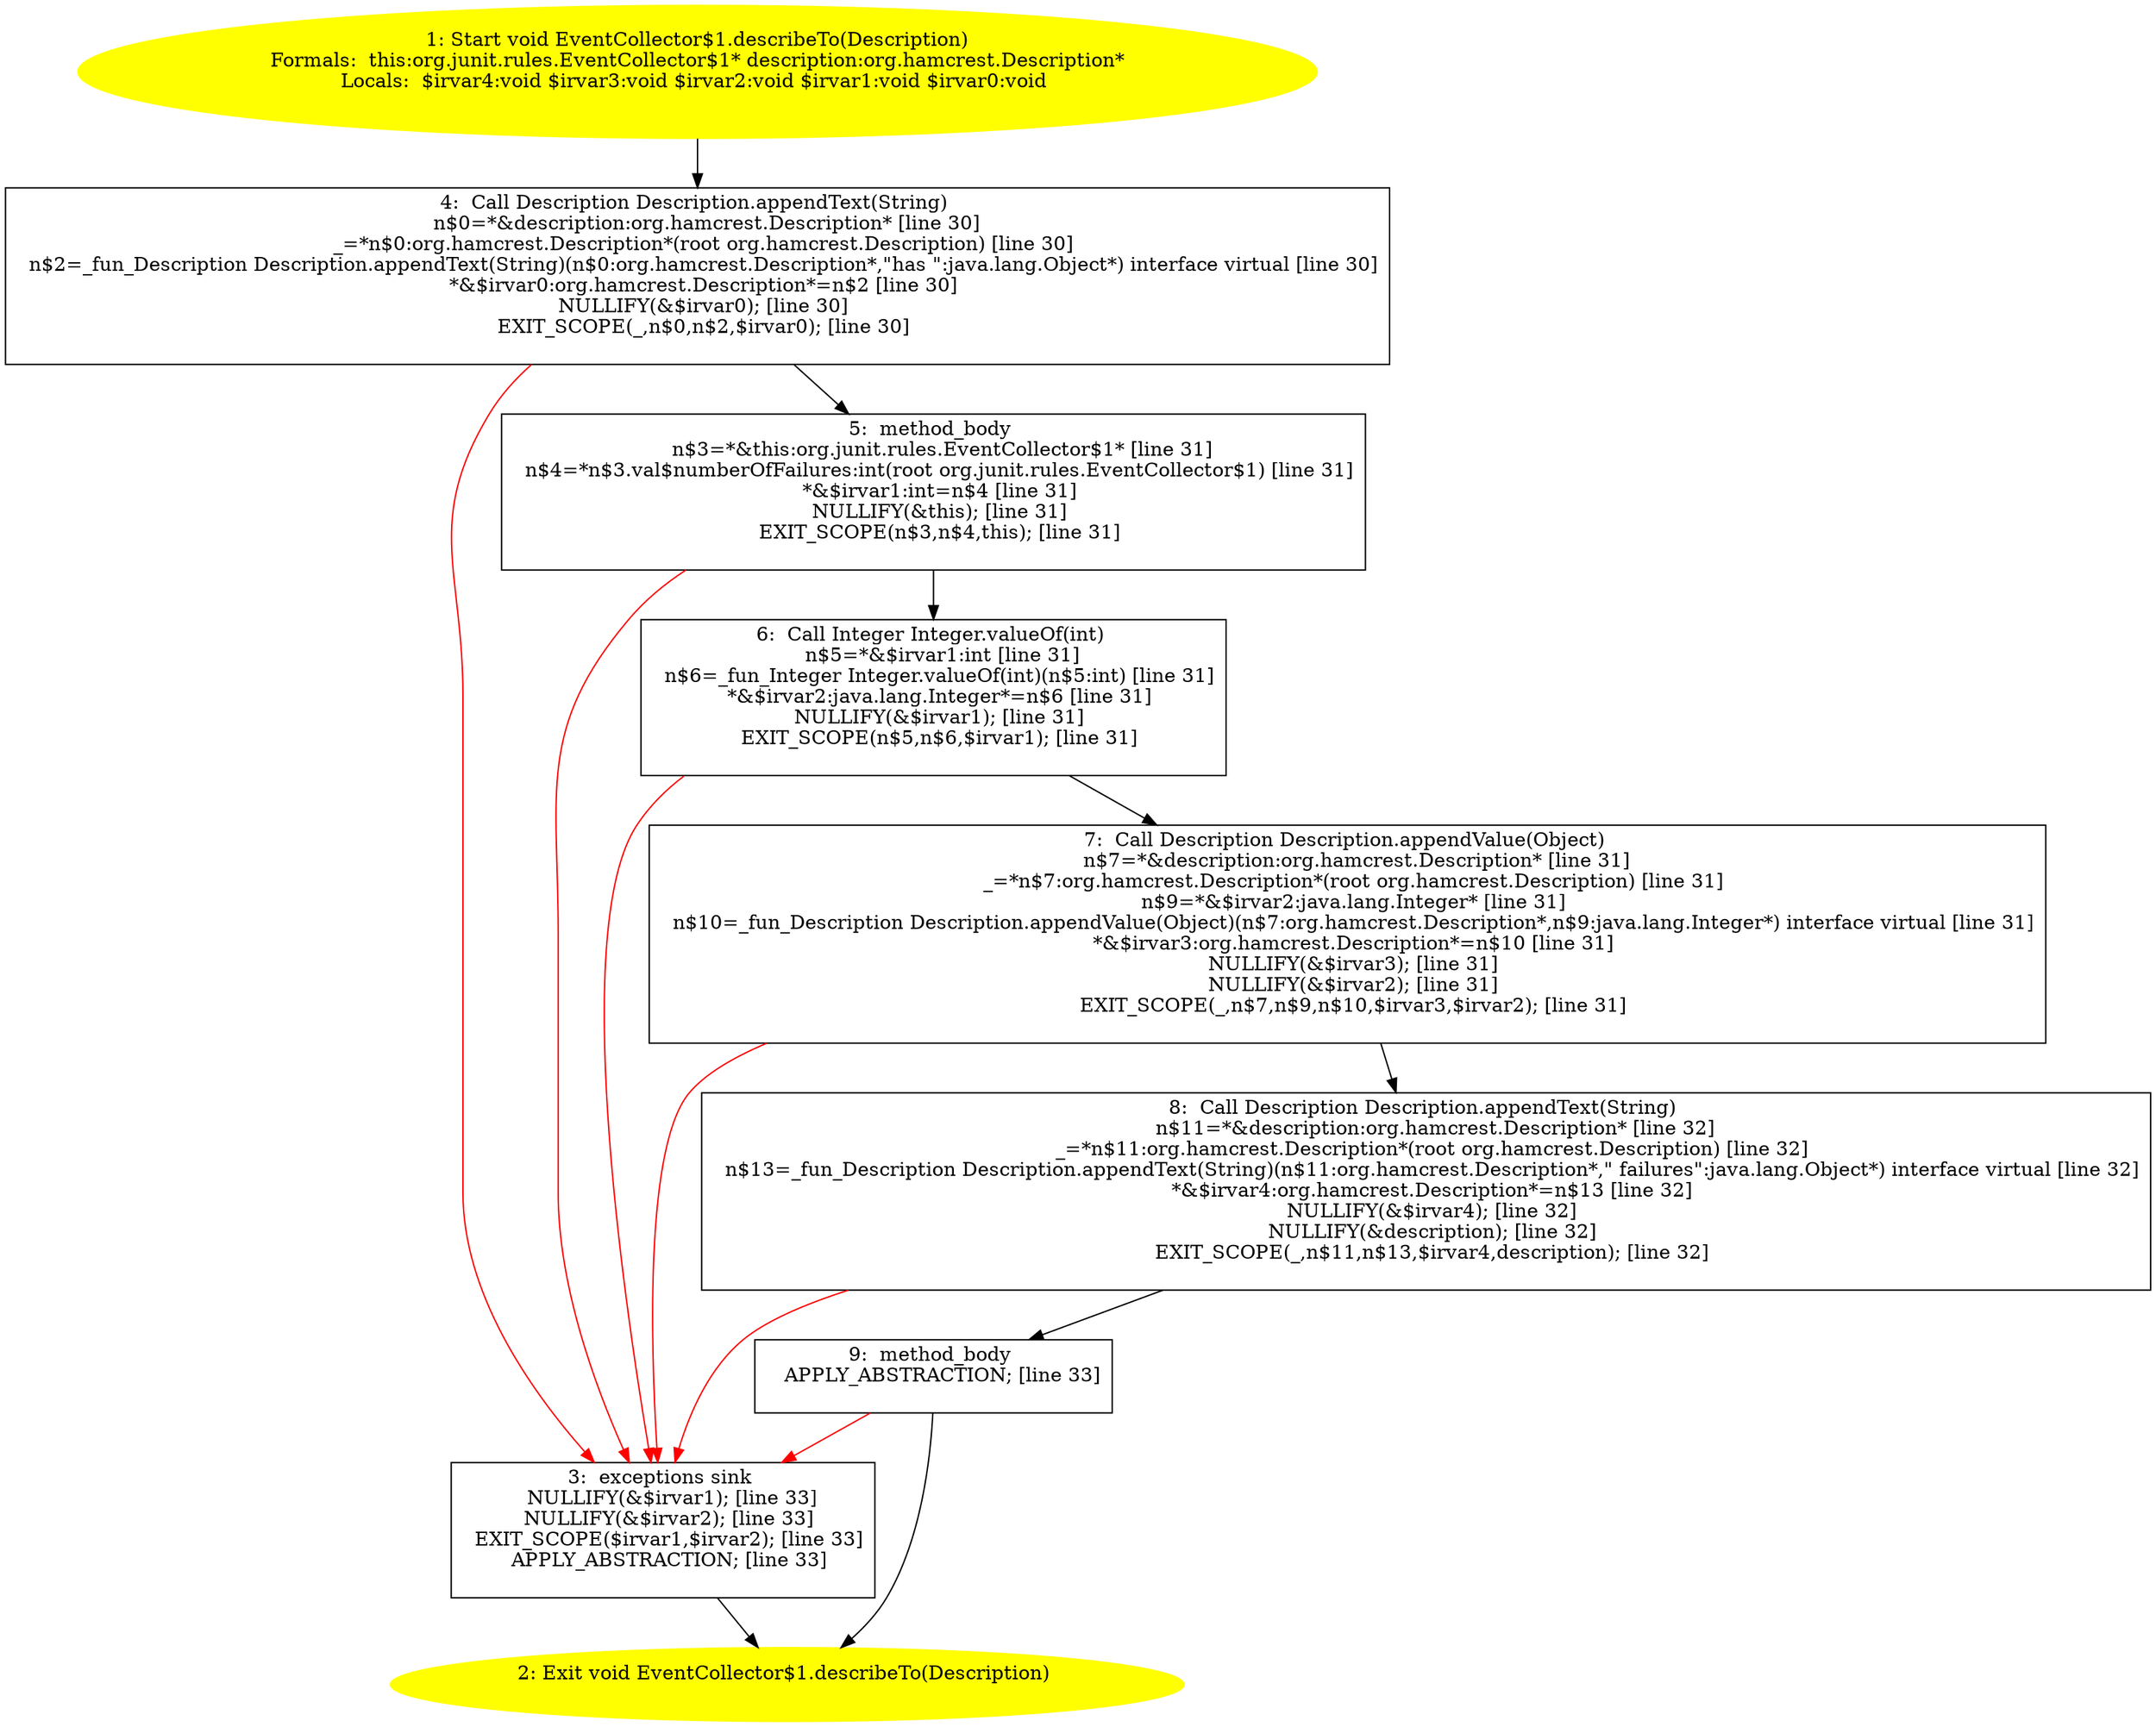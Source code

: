 /* @generated */
digraph cfg {
"org.junit.rules.EventCollector$1.describeTo(org.hamcrest.Description):void.48e000a6bf2fe56e77323d7455f3853f_1" [label="1: Start void EventCollector$1.describeTo(Description)\nFormals:  this:org.junit.rules.EventCollector$1* description:org.hamcrest.Description*\nLocals:  $irvar4:void $irvar3:void $irvar2:void $irvar1:void $irvar0:void \n  " color=yellow style=filled]
	

	 "org.junit.rules.EventCollector$1.describeTo(org.hamcrest.Description):void.48e000a6bf2fe56e77323d7455f3853f_1" -> "org.junit.rules.EventCollector$1.describeTo(org.hamcrest.Description):void.48e000a6bf2fe56e77323d7455f3853f_4" ;
"org.junit.rules.EventCollector$1.describeTo(org.hamcrest.Description):void.48e000a6bf2fe56e77323d7455f3853f_2" [label="2: Exit void EventCollector$1.describeTo(Description) \n  " color=yellow style=filled]
	

"org.junit.rules.EventCollector$1.describeTo(org.hamcrest.Description):void.48e000a6bf2fe56e77323d7455f3853f_3" [label="3:  exceptions sink \n   NULLIFY(&$irvar1); [line 33]\n  NULLIFY(&$irvar2); [line 33]\n  EXIT_SCOPE($irvar1,$irvar2); [line 33]\n  APPLY_ABSTRACTION; [line 33]\n " shape="box"]
	

	 "org.junit.rules.EventCollector$1.describeTo(org.hamcrest.Description):void.48e000a6bf2fe56e77323d7455f3853f_3" -> "org.junit.rules.EventCollector$1.describeTo(org.hamcrest.Description):void.48e000a6bf2fe56e77323d7455f3853f_2" ;
"org.junit.rules.EventCollector$1.describeTo(org.hamcrest.Description):void.48e000a6bf2fe56e77323d7455f3853f_4" [label="4:  Call Description Description.appendText(String) \n   n$0=*&description:org.hamcrest.Description* [line 30]\n  _=*n$0:org.hamcrest.Description*(root org.hamcrest.Description) [line 30]\n  n$2=_fun_Description Description.appendText(String)(n$0:org.hamcrest.Description*,\"has \":java.lang.Object*) interface virtual [line 30]\n  *&$irvar0:org.hamcrest.Description*=n$2 [line 30]\n  NULLIFY(&$irvar0); [line 30]\n  EXIT_SCOPE(_,n$0,n$2,$irvar0); [line 30]\n " shape="box"]
	

	 "org.junit.rules.EventCollector$1.describeTo(org.hamcrest.Description):void.48e000a6bf2fe56e77323d7455f3853f_4" -> "org.junit.rules.EventCollector$1.describeTo(org.hamcrest.Description):void.48e000a6bf2fe56e77323d7455f3853f_5" ;
	 "org.junit.rules.EventCollector$1.describeTo(org.hamcrest.Description):void.48e000a6bf2fe56e77323d7455f3853f_4" -> "org.junit.rules.EventCollector$1.describeTo(org.hamcrest.Description):void.48e000a6bf2fe56e77323d7455f3853f_3" [color="red" ];
"org.junit.rules.EventCollector$1.describeTo(org.hamcrest.Description):void.48e000a6bf2fe56e77323d7455f3853f_5" [label="5:  method_body \n   n$3=*&this:org.junit.rules.EventCollector$1* [line 31]\n  n$4=*n$3.val$numberOfFailures:int(root org.junit.rules.EventCollector$1) [line 31]\n  *&$irvar1:int=n$4 [line 31]\n  NULLIFY(&this); [line 31]\n  EXIT_SCOPE(n$3,n$4,this); [line 31]\n " shape="box"]
	

	 "org.junit.rules.EventCollector$1.describeTo(org.hamcrest.Description):void.48e000a6bf2fe56e77323d7455f3853f_5" -> "org.junit.rules.EventCollector$1.describeTo(org.hamcrest.Description):void.48e000a6bf2fe56e77323d7455f3853f_6" ;
	 "org.junit.rules.EventCollector$1.describeTo(org.hamcrest.Description):void.48e000a6bf2fe56e77323d7455f3853f_5" -> "org.junit.rules.EventCollector$1.describeTo(org.hamcrest.Description):void.48e000a6bf2fe56e77323d7455f3853f_3" [color="red" ];
"org.junit.rules.EventCollector$1.describeTo(org.hamcrest.Description):void.48e000a6bf2fe56e77323d7455f3853f_6" [label="6:  Call Integer Integer.valueOf(int) \n   n$5=*&$irvar1:int [line 31]\n  n$6=_fun_Integer Integer.valueOf(int)(n$5:int) [line 31]\n  *&$irvar2:java.lang.Integer*=n$6 [line 31]\n  NULLIFY(&$irvar1); [line 31]\n  EXIT_SCOPE(n$5,n$6,$irvar1); [line 31]\n " shape="box"]
	

	 "org.junit.rules.EventCollector$1.describeTo(org.hamcrest.Description):void.48e000a6bf2fe56e77323d7455f3853f_6" -> "org.junit.rules.EventCollector$1.describeTo(org.hamcrest.Description):void.48e000a6bf2fe56e77323d7455f3853f_7" ;
	 "org.junit.rules.EventCollector$1.describeTo(org.hamcrest.Description):void.48e000a6bf2fe56e77323d7455f3853f_6" -> "org.junit.rules.EventCollector$1.describeTo(org.hamcrest.Description):void.48e000a6bf2fe56e77323d7455f3853f_3" [color="red" ];
"org.junit.rules.EventCollector$1.describeTo(org.hamcrest.Description):void.48e000a6bf2fe56e77323d7455f3853f_7" [label="7:  Call Description Description.appendValue(Object) \n   n$7=*&description:org.hamcrest.Description* [line 31]\n  _=*n$7:org.hamcrest.Description*(root org.hamcrest.Description) [line 31]\n  n$9=*&$irvar2:java.lang.Integer* [line 31]\n  n$10=_fun_Description Description.appendValue(Object)(n$7:org.hamcrest.Description*,n$9:java.lang.Integer*) interface virtual [line 31]\n  *&$irvar3:org.hamcrest.Description*=n$10 [line 31]\n  NULLIFY(&$irvar3); [line 31]\n  NULLIFY(&$irvar2); [line 31]\n  EXIT_SCOPE(_,n$7,n$9,n$10,$irvar3,$irvar2); [line 31]\n " shape="box"]
	

	 "org.junit.rules.EventCollector$1.describeTo(org.hamcrest.Description):void.48e000a6bf2fe56e77323d7455f3853f_7" -> "org.junit.rules.EventCollector$1.describeTo(org.hamcrest.Description):void.48e000a6bf2fe56e77323d7455f3853f_8" ;
	 "org.junit.rules.EventCollector$1.describeTo(org.hamcrest.Description):void.48e000a6bf2fe56e77323d7455f3853f_7" -> "org.junit.rules.EventCollector$1.describeTo(org.hamcrest.Description):void.48e000a6bf2fe56e77323d7455f3853f_3" [color="red" ];
"org.junit.rules.EventCollector$1.describeTo(org.hamcrest.Description):void.48e000a6bf2fe56e77323d7455f3853f_8" [label="8:  Call Description Description.appendText(String) \n   n$11=*&description:org.hamcrest.Description* [line 32]\n  _=*n$11:org.hamcrest.Description*(root org.hamcrest.Description) [line 32]\n  n$13=_fun_Description Description.appendText(String)(n$11:org.hamcrest.Description*,\" failures\":java.lang.Object*) interface virtual [line 32]\n  *&$irvar4:org.hamcrest.Description*=n$13 [line 32]\n  NULLIFY(&$irvar4); [line 32]\n  NULLIFY(&description); [line 32]\n  EXIT_SCOPE(_,n$11,n$13,$irvar4,description); [line 32]\n " shape="box"]
	

	 "org.junit.rules.EventCollector$1.describeTo(org.hamcrest.Description):void.48e000a6bf2fe56e77323d7455f3853f_8" -> "org.junit.rules.EventCollector$1.describeTo(org.hamcrest.Description):void.48e000a6bf2fe56e77323d7455f3853f_9" ;
	 "org.junit.rules.EventCollector$1.describeTo(org.hamcrest.Description):void.48e000a6bf2fe56e77323d7455f3853f_8" -> "org.junit.rules.EventCollector$1.describeTo(org.hamcrest.Description):void.48e000a6bf2fe56e77323d7455f3853f_3" [color="red" ];
"org.junit.rules.EventCollector$1.describeTo(org.hamcrest.Description):void.48e000a6bf2fe56e77323d7455f3853f_9" [label="9:  method_body \n   APPLY_ABSTRACTION; [line 33]\n " shape="box"]
	

	 "org.junit.rules.EventCollector$1.describeTo(org.hamcrest.Description):void.48e000a6bf2fe56e77323d7455f3853f_9" -> "org.junit.rules.EventCollector$1.describeTo(org.hamcrest.Description):void.48e000a6bf2fe56e77323d7455f3853f_2" ;
	 "org.junit.rules.EventCollector$1.describeTo(org.hamcrest.Description):void.48e000a6bf2fe56e77323d7455f3853f_9" -> "org.junit.rules.EventCollector$1.describeTo(org.hamcrest.Description):void.48e000a6bf2fe56e77323d7455f3853f_3" [color="red" ];
}
